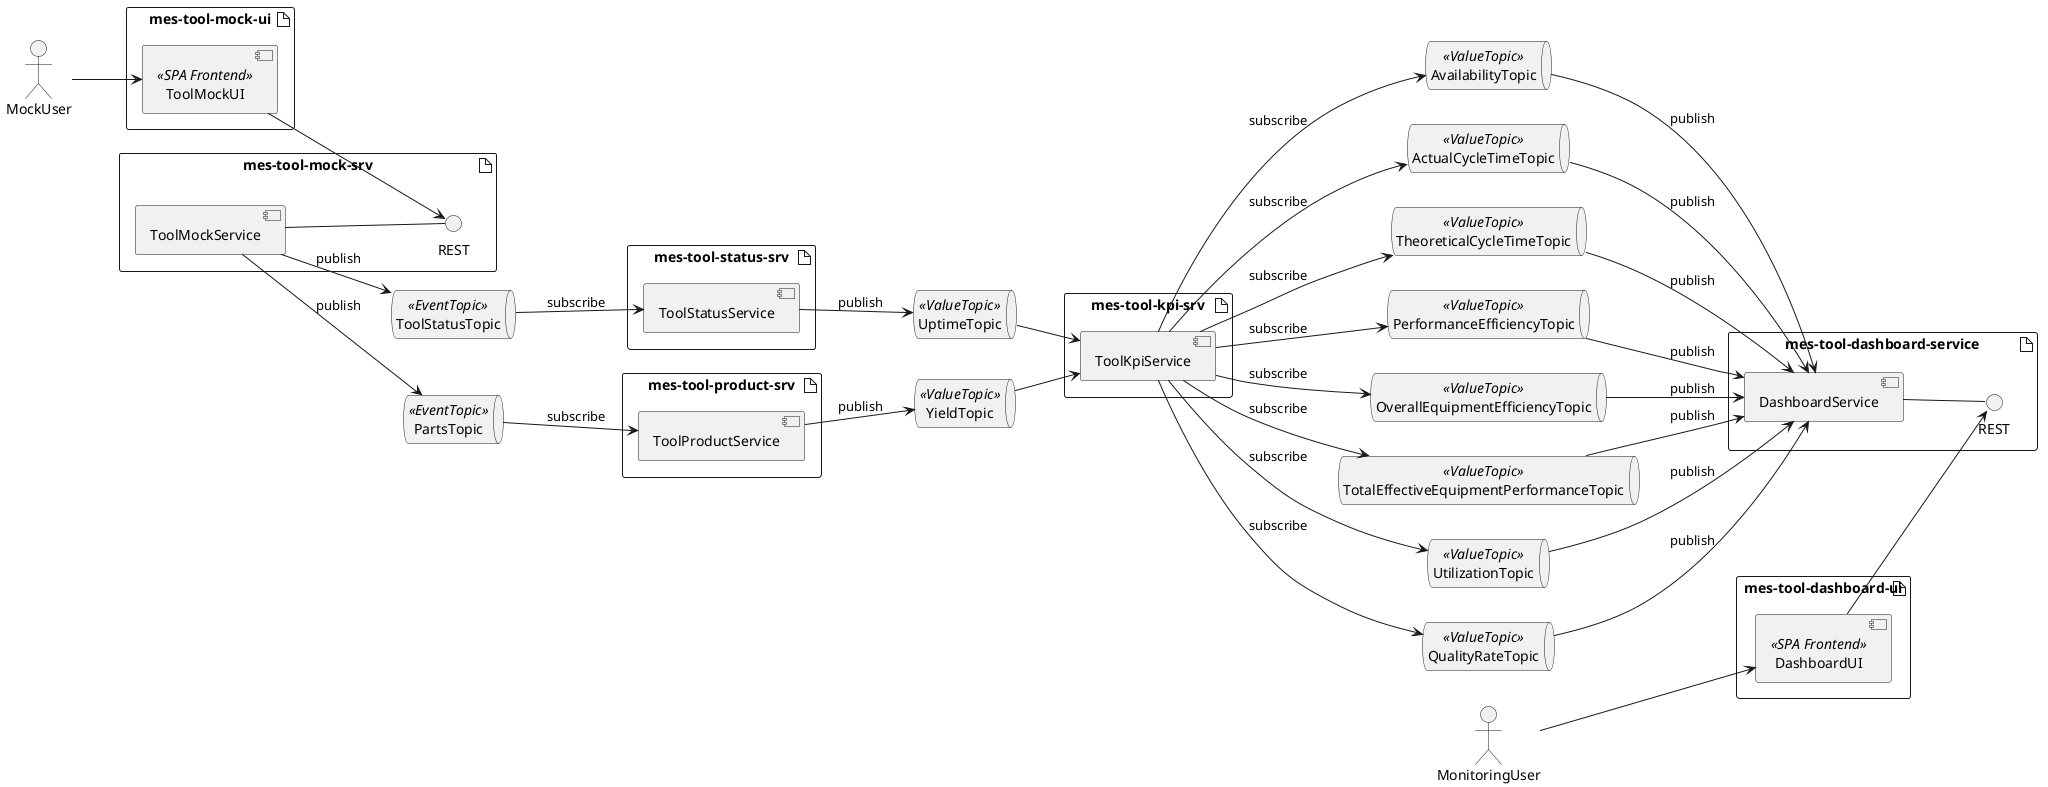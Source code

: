 @startuml
left to right direction

artifact "mes-tool-mock-ui" {
    component ToolMockUI <<SPA Frontend>>

}

artifact "mes-tool-mock-srv" {
    component ToolMockService
    interface REST as rest2
    ToolMockService -- rest2
}

actor MockUser

queue ToolStatusTopic <<EventTopic>>
queue PartsTopic <<EventTopic>>
queue UptimeTopic <<ValueTopic>>
queue YieldTopic <<ValueTopic>>

artifact "mes-tool-status-srv" {
    component ToolStatusService
}

artifact "mes-tool-product-srv" {
    component ToolProductService
}

artifact "mes-tool-kpi-srv" {
    component ToolKpiService
}

artifact "mes-tool-dashboard-service" {
    component DashboardService

    interface REST as rest3
    DashboardService -- rest3
}

artifact "mes-tool-dashboard-ui" {
    component DashboardUI <<SPA Frontend>>
}

actor MonitoringUser

queue AvailabilityTopic <<ValueTopic>>
queue ActualCycleTimeTopic <<ValueTopic>>
queue TheoreticalCycleTimeTopic <<ValueTopic>>
queue PerformanceEfficiencyTopic <<ValueTopic>>
queue OverallEquipmentEfficiencyTopic <<ValueTopic>>
queue TotalEffectiveEquipmentPerformanceTopic <<ValueTopic>>
queue UtilizationTopic <<ValueTopic>>
queue QualityRateTopic <<ValueTopic>>

MockUser --> ToolMockUI
ToolMockUI --> rest2

ToolMockService --> ToolStatusTopic: publish
ToolMockService --> PartsTopic: publish

ToolProductService --> YieldTopic: publish
PartsTopic --> ToolProductService: subscribe

ToolStatusService --> UptimeTopic: publish
ToolStatusTopic --> ToolStatusService: subscribe

UptimeTopic --> ToolKpiService
YieldTopic --> ToolKpiService

ToolKpiService --> AvailabilityTopic: subscribe
ToolKpiService --> ActualCycleTimeTopic: subscribe
ToolKpiService --> TheoreticalCycleTimeTopic: subscribe
ToolKpiService --> PerformanceEfficiencyTopic: subscribe
ToolKpiService --> OverallEquipmentEfficiencyTopic: subscribe
ToolKpiService --> TotalEffectiveEquipmentPerformanceTopic: subscribe
ToolKpiService --> UtilizationTopic: subscribe
ToolKpiService --> QualityRateTopic: subscribe

AvailabilityTopic --> DashboardService: publish
ActualCycleTimeTopic --> DashboardService: publish
TheoreticalCycleTimeTopic --> DashboardService: publish
PerformanceEfficiencyTopic --> DashboardService: publish
OverallEquipmentEfficiencyTopic --> DashboardService: publish
TotalEffectiveEquipmentPerformanceTopic --> DashboardService: publish
UtilizationTopic --> DashboardService: publish
QualityRateTopic --> DashboardService: publish

DashboardUI --> rest3
MonitoringUser --> DashboardUI

@enduml